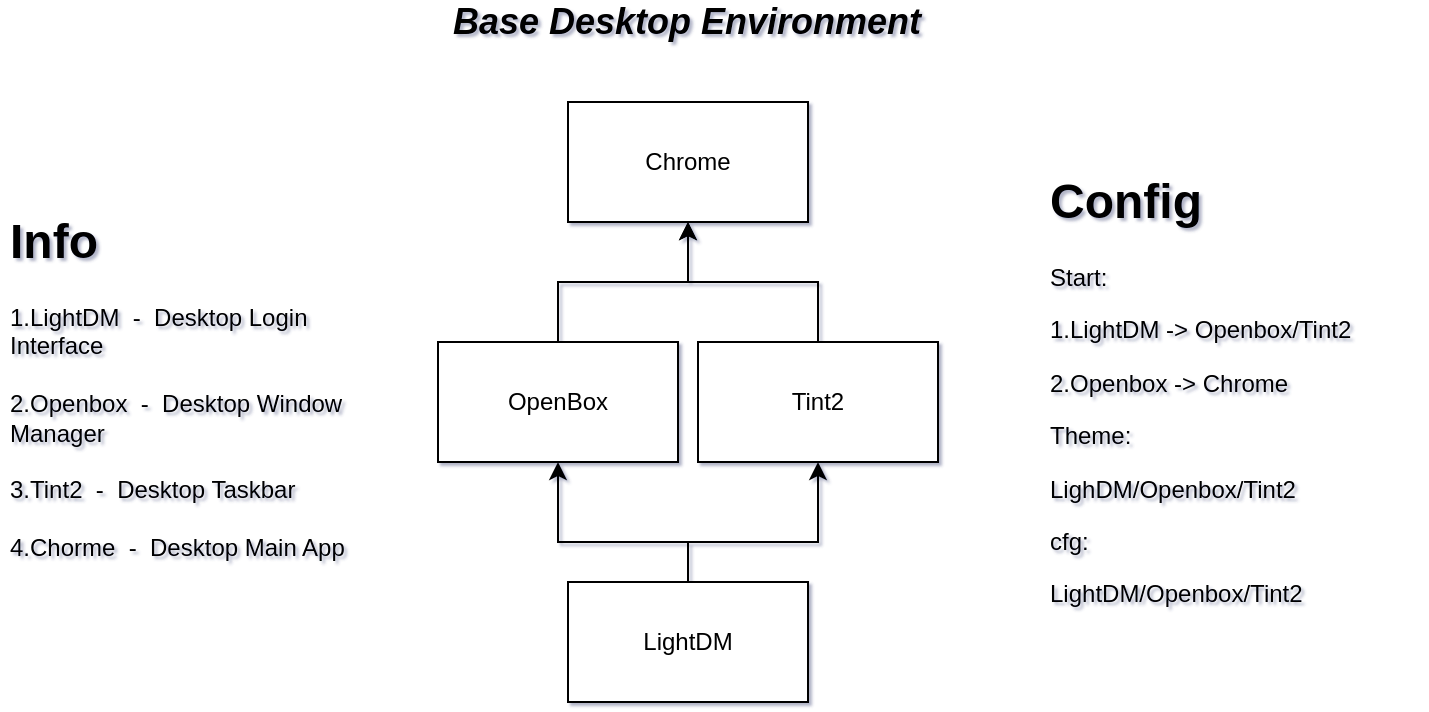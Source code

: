 <mxfile version="17.1.3" type="github">
  <diagram id="M0pNNgMgmcZCkw7QnUT_" name="第 1 页">
    <mxGraphModel dx="1077" dy="857" grid="1" gridSize="10" guides="1" tooltips="1" connect="1" arrows="1" fold="1" page="1" pageScale="1" pageWidth="827" pageHeight="1169" math="0" shadow="1">
      <root>
        <mxCell id="0" />
        <mxCell id="1" parent="0" />
        <mxCell id="Tw96LKdE7yv4HL_3DPjs-1" style="edgeStyle=orthogonalEdgeStyle;rounded=0;orthogonalLoop=1;jettySize=auto;html=1;exitX=0.5;exitY=0;exitDx=0;exitDy=0;entryX=0.5;entryY=1;entryDx=0;entryDy=0;" edge="1" parent="1" source="vtXHtFpIiffWfgqSjS14-1" target="vtXHtFpIiffWfgqSjS14-2">
          <mxGeometry relative="1" as="geometry">
            <Array as="points">
              <mxPoint x="414" y="660" />
              <mxPoint x="349" y="660" />
            </Array>
          </mxGeometry>
        </mxCell>
        <mxCell id="Tw96LKdE7yv4HL_3DPjs-2" style="edgeStyle=orthogonalEdgeStyle;rounded=0;orthogonalLoop=1;jettySize=auto;html=1;entryX=0.5;entryY=1;entryDx=0;entryDy=0;" edge="1" parent="1" source="vtXHtFpIiffWfgqSjS14-1" target="vtXHtFpIiffWfgqSjS14-3">
          <mxGeometry relative="1" as="geometry">
            <Array as="points">
              <mxPoint x="414" y="660" />
              <mxPoint x="479" y="660" />
            </Array>
          </mxGeometry>
        </mxCell>
        <mxCell id="vtXHtFpIiffWfgqSjS14-1" value="LightDM" style="rounded=0;whiteSpace=wrap;html=1;" parent="1" vertex="1">
          <mxGeometry x="354" y="680" width="120" height="60" as="geometry" />
        </mxCell>
        <mxCell id="Tw96LKdE7yv4HL_3DPjs-3" style="edgeStyle=orthogonalEdgeStyle;rounded=0;orthogonalLoop=1;jettySize=auto;html=1;entryX=0.5;entryY=1;entryDx=0;entryDy=0;" edge="1" parent="1" source="vtXHtFpIiffWfgqSjS14-2" target="vtXHtFpIiffWfgqSjS14-4">
          <mxGeometry relative="1" as="geometry" />
        </mxCell>
        <mxCell id="vtXHtFpIiffWfgqSjS14-2" value="OpenBox" style="rounded=0;whiteSpace=wrap;html=1;" parent="1" vertex="1">
          <mxGeometry x="289" y="560" width="120" height="60" as="geometry" />
        </mxCell>
        <mxCell id="Tw96LKdE7yv4HL_3DPjs-4" style="edgeStyle=orthogonalEdgeStyle;rounded=0;orthogonalLoop=1;jettySize=auto;html=1;entryX=0.5;entryY=1;entryDx=0;entryDy=0;" edge="1" parent="1" source="vtXHtFpIiffWfgqSjS14-3" target="vtXHtFpIiffWfgqSjS14-4">
          <mxGeometry relative="1" as="geometry" />
        </mxCell>
        <mxCell id="vtXHtFpIiffWfgqSjS14-3" value="Tint2" style="rounded=0;whiteSpace=wrap;html=1;" parent="1" vertex="1">
          <mxGeometry x="419" y="560" width="120" height="60" as="geometry" />
        </mxCell>
        <mxCell id="vtXHtFpIiffWfgqSjS14-4" value="Chrome" style="rounded=0;whiteSpace=wrap;html=1;" parent="1" vertex="1">
          <mxGeometry x="354" y="440" width="120" height="60" as="geometry" />
        </mxCell>
        <mxCell id="Tw96LKdE7yv4HL_3DPjs-5" value="&lt;h1&gt;Info&lt;/h1&gt;&lt;div&gt;1.LightDM&amp;nbsp; -&amp;nbsp; Desktop Login Interface&lt;/div&gt;&lt;div&gt;&lt;br&gt;&lt;/div&gt;&lt;div&gt;2.Openbox&amp;nbsp; -&amp;nbsp; Desktop Window Manager&lt;/div&gt;&lt;div&gt;&lt;br&gt;&lt;/div&gt;&lt;div&gt;3.Tint2&amp;nbsp; -&amp;nbsp; Desktop Taskbar&lt;/div&gt;&lt;div&gt;&lt;br&gt;&lt;/div&gt;&lt;div&gt;4.Chorme&amp;nbsp; -&amp;nbsp; Desktop Main App&lt;/div&gt;" style="text;html=1;strokeColor=none;fillColor=none;spacing=5;spacingTop=-20;whiteSpace=wrap;overflow=hidden;rounded=0;" vertex="1" parent="1">
          <mxGeometry x="70" y="490" width="190" height="190" as="geometry" />
        </mxCell>
        <mxCell id="Tw96LKdE7yv4HL_3DPjs-6" value="Base Desktop Environment" style="text;html=1;strokeColor=none;fillColor=none;align=center;verticalAlign=middle;whiteSpace=wrap;rounded=0;fontStyle=3;fontSize=18;" vertex="1" parent="1">
          <mxGeometry x="283" y="390" width="261" height="20" as="geometry" />
        </mxCell>
        <mxCell id="Tw96LKdE7yv4HL_3DPjs-7" value="&lt;h1&gt;Config&lt;/h1&gt;&lt;p&gt;Start:&lt;/p&gt;&lt;p&gt;1.LightDM -&amp;gt; Openbox/Tint2&lt;/p&gt;&lt;p&gt;2.Openbox -&amp;gt; Chrome&lt;/p&gt;&lt;p&gt;Theme:&lt;/p&gt;&lt;p&gt;LighDM/&lt;span&gt;Openbox/&lt;/span&gt;&lt;span&gt;Tint2&lt;/span&gt;&lt;/p&gt;&lt;p&gt;cfg:&lt;/p&gt;&lt;p&gt;LightDM/Openbox/Tint2&lt;/p&gt;" style="text;html=1;strokeColor=none;fillColor=none;spacing=5;spacingTop=-20;whiteSpace=wrap;overflow=hidden;rounded=0;" vertex="1" parent="1">
          <mxGeometry x="590" y="470" width="190" height="230" as="geometry" />
        </mxCell>
      </root>
    </mxGraphModel>
  </diagram>
</mxfile>
